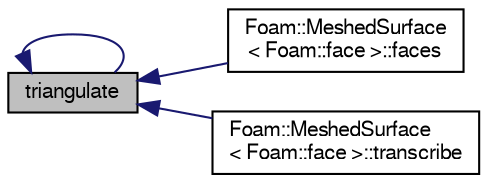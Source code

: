 digraph "triangulate"
{
  bgcolor="transparent";
  edge [fontname="FreeSans",fontsize="10",labelfontname="FreeSans",labelfontsize="10"];
  node [fontname="FreeSans",fontsize="10",shape=record];
  rankdir="LR";
  Node270 [label="triangulate",height=0.2,width=0.4,color="black", fillcolor="grey75", style="filled", fontcolor="black"];
  Node270 -> Node271 [dir="back",color="midnightblue",fontsize="10",style="solid",fontname="FreeSans"];
  Node271 [label="Foam::MeshedSurface\l\< Foam::face \>::faces",height=0.2,width=0.4,color="black",URL="$a29566.html#a16c6d36f7c961d037a44e5c235d9aa15",tooltip="Return const access to the faces. "];
  Node270 -> Node272 [dir="back",color="midnightblue",fontsize="10",style="solid",fontname="FreeSans"];
  Node272 [label="Foam::MeshedSurface\l\< Foam::face \>::transcribe",height=0.2,width=0.4,color="black",URL="$a29566.html#a89f858f78ba8ae4e1d6388369558eb85"];
  Node270 -> Node270 [dir="back",color="midnightblue",fontsize="10",style="solid",fontname="FreeSans"];
}
